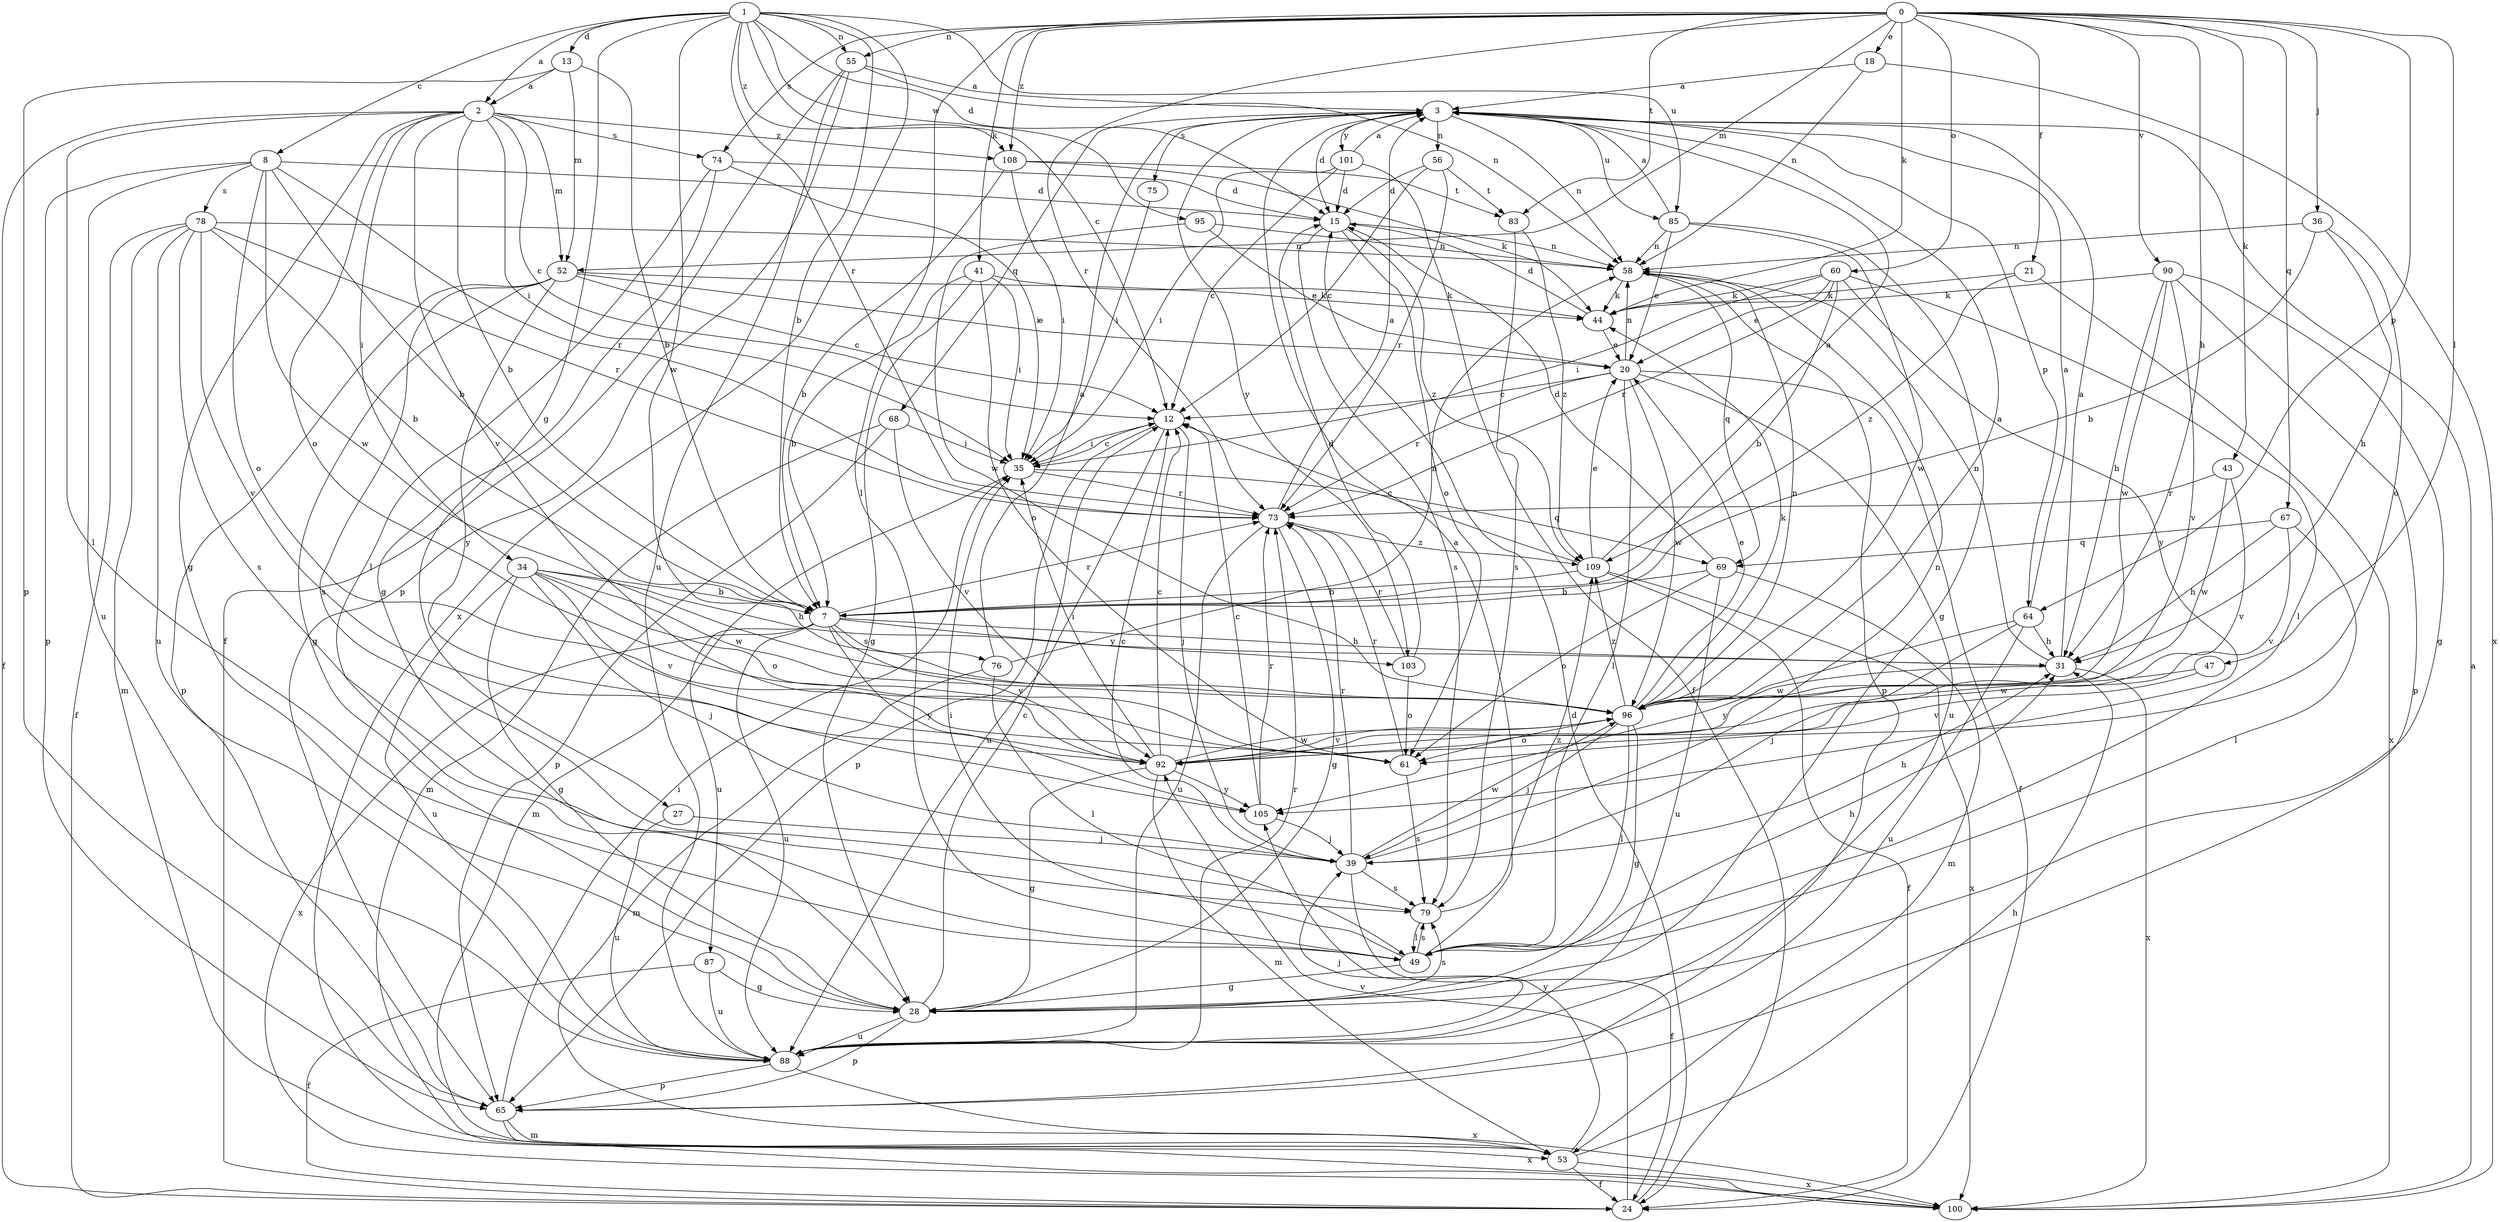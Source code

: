 strict digraph  {
0;
1;
2;
3;
7;
8;
12;
13;
15;
18;
20;
21;
24;
27;
28;
31;
34;
35;
36;
39;
41;
43;
44;
47;
49;
52;
53;
55;
56;
58;
60;
61;
64;
65;
67;
68;
69;
73;
74;
75;
76;
78;
79;
83;
85;
87;
88;
90;
92;
95;
96;
100;
101;
103;
105;
108;
109;
0 -> 18  [label=e];
0 -> 21  [label=f];
0 -> 31  [label=h];
0 -> 36  [label=j];
0 -> 41  [label=k];
0 -> 43  [label=k];
0 -> 44  [label=k];
0 -> 47  [label=l];
0 -> 49  [label=l];
0 -> 52  [label=m];
0 -> 55  [label=n];
0 -> 60  [label=o];
0 -> 64  [label=p];
0 -> 67  [label=q];
0 -> 73  [label=r];
0 -> 74  [label=s];
0 -> 83  [label=t];
0 -> 90  [label=v];
0 -> 108  [label=z];
1 -> 2  [label=a];
1 -> 7  [label=b];
1 -> 8  [label=c];
1 -> 12  [label=c];
1 -> 13  [label=d];
1 -> 15  [label=d];
1 -> 27  [label=g];
1 -> 55  [label=n];
1 -> 73  [label=r];
1 -> 85  [label=u];
1 -> 95  [label=w];
1 -> 96  [label=w];
1 -> 100  [label=x];
1 -> 108  [label=z];
2 -> 7  [label=b];
2 -> 12  [label=c];
2 -> 24  [label=f];
2 -> 28  [label=g];
2 -> 34  [label=i];
2 -> 35  [label=i];
2 -> 49  [label=l];
2 -> 52  [label=m];
2 -> 61  [label=o];
2 -> 74  [label=s];
2 -> 92  [label=v];
2 -> 108  [label=z];
3 -> 15  [label=d];
3 -> 56  [label=n];
3 -> 58  [label=n];
3 -> 64  [label=p];
3 -> 68  [label=q];
3 -> 75  [label=s];
3 -> 85  [label=u];
3 -> 101  [label=y];
3 -> 103  [label=y];
7 -> 31  [label=h];
7 -> 73  [label=r];
7 -> 76  [label=s];
7 -> 87  [label=u];
7 -> 88  [label=u];
7 -> 92  [label=v];
7 -> 100  [label=x];
7 -> 103  [label=y];
7 -> 105  [label=y];
8 -> 7  [label=b];
8 -> 15  [label=d];
8 -> 61  [label=o];
8 -> 65  [label=p];
8 -> 73  [label=r];
8 -> 78  [label=s];
8 -> 88  [label=u];
8 -> 96  [label=w];
12 -> 35  [label=i];
12 -> 39  [label=j];
12 -> 65  [label=p];
12 -> 88  [label=u];
13 -> 2  [label=a];
13 -> 7  [label=b];
13 -> 52  [label=m];
13 -> 65  [label=p];
15 -> 58  [label=n];
15 -> 61  [label=o];
15 -> 79  [label=s];
15 -> 109  [label=z];
18 -> 3  [label=a];
18 -> 58  [label=n];
18 -> 100  [label=x];
20 -> 12  [label=c];
20 -> 24  [label=f];
20 -> 49  [label=l];
20 -> 58  [label=n];
20 -> 73  [label=r];
20 -> 88  [label=u];
20 -> 96  [label=w];
21 -> 44  [label=k];
21 -> 100  [label=x];
21 -> 109  [label=z];
24 -> 15  [label=d];
24 -> 92  [label=v];
27 -> 39  [label=j];
27 -> 88  [label=u];
28 -> 12  [label=c];
28 -> 65  [label=p];
28 -> 79  [label=s];
28 -> 88  [label=u];
31 -> 3  [label=a];
31 -> 58  [label=n];
31 -> 96  [label=w];
31 -> 100  [label=x];
34 -> 7  [label=b];
34 -> 28  [label=g];
34 -> 31  [label=h];
34 -> 39  [label=j];
34 -> 61  [label=o];
34 -> 88  [label=u];
34 -> 92  [label=v];
34 -> 96  [label=w];
35 -> 12  [label=c];
35 -> 53  [label=m];
35 -> 69  [label=q];
35 -> 73  [label=r];
36 -> 7  [label=b];
36 -> 31  [label=h];
36 -> 58  [label=n];
36 -> 61  [label=o];
39 -> 12  [label=c];
39 -> 24  [label=f];
39 -> 31  [label=h];
39 -> 58  [label=n];
39 -> 73  [label=r];
39 -> 79  [label=s];
39 -> 96  [label=w];
41 -> 7  [label=b];
41 -> 28  [label=g];
41 -> 35  [label=i];
41 -> 44  [label=k];
41 -> 61  [label=o];
43 -> 73  [label=r];
43 -> 92  [label=v];
43 -> 96  [label=w];
44 -> 15  [label=d];
44 -> 20  [label=e];
47 -> 92  [label=v];
47 -> 96  [label=w];
49 -> 3  [label=a];
49 -> 28  [label=g];
49 -> 31  [label=h];
49 -> 35  [label=i];
49 -> 79  [label=s];
52 -> 12  [label=c];
52 -> 20  [label=e];
52 -> 28  [label=g];
52 -> 44  [label=k];
52 -> 65  [label=p];
52 -> 79  [label=s];
52 -> 105  [label=y];
53 -> 24  [label=f];
53 -> 31  [label=h];
53 -> 100  [label=x];
53 -> 105  [label=y];
55 -> 3  [label=a];
55 -> 24  [label=f];
55 -> 58  [label=n];
55 -> 65  [label=p];
55 -> 88  [label=u];
56 -> 12  [label=c];
56 -> 15  [label=d];
56 -> 73  [label=r];
56 -> 83  [label=t];
58 -> 44  [label=k];
58 -> 65  [label=p];
58 -> 69  [label=q];
60 -> 7  [label=b];
60 -> 20  [label=e];
60 -> 35  [label=i];
60 -> 44  [label=k];
60 -> 49  [label=l];
60 -> 73  [label=r];
60 -> 105  [label=y];
61 -> 73  [label=r];
61 -> 79  [label=s];
64 -> 3  [label=a];
64 -> 31  [label=h];
64 -> 39  [label=j];
64 -> 88  [label=u];
64 -> 105  [label=y];
65 -> 35  [label=i];
65 -> 53  [label=m];
65 -> 100  [label=x];
67 -> 31  [label=h];
67 -> 49  [label=l];
67 -> 69  [label=q];
67 -> 92  [label=v];
68 -> 35  [label=i];
68 -> 53  [label=m];
68 -> 65  [label=p];
68 -> 92  [label=v];
69 -> 7  [label=b];
69 -> 15  [label=d];
69 -> 53  [label=m];
69 -> 61  [label=o];
69 -> 88  [label=u];
73 -> 3  [label=a];
73 -> 28  [label=g];
73 -> 88  [label=u];
73 -> 109  [label=z];
74 -> 15  [label=d];
74 -> 28  [label=g];
74 -> 35  [label=i];
74 -> 49  [label=l];
75 -> 35  [label=i];
76 -> 3  [label=a];
76 -> 49  [label=l];
76 -> 53  [label=m];
76 -> 58  [label=n];
78 -> 7  [label=b];
78 -> 24  [label=f];
78 -> 53  [label=m];
78 -> 58  [label=n];
78 -> 73  [label=r];
78 -> 79  [label=s];
78 -> 88  [label=u];
78 -> 92  [label=v];
79 -> 49  [label=l];
79 -> 109  [label=z];
83 -> 79  [label=s];
83 -> 109  [label=z];
85 -> 3  [label=a];
85 -> 20  [label=e];
85 -> 28  [label=g];
85 -> 58  [label=n];
85 -> 96  [label=w];
87 -> 24  [label=f];
87 -> 28  [label=g];
87 -> 88  [label=u];
88 -> 39  [label=j];
88 -> 65  [label=p];
88 -> 73  [label=r];
88 -> 100  [label=x];
90 -> 28  [label=g];
90 -> 31  [label=h];
90 -> 44  [label=k];
90 -> 65  [label=p];
90 -> 92  [label=v];
90 -> 96  [label=w];
92 -> 12  [label=c];
92 -> 28  [label=g];
92 -> 35  [label=i];
92 -> 53  [label=m];
92 -> 96  [label=w];
92 -> 105  [label=y];
95 -> 20  [label=e];
95 -> 58  [label=n];
95 -> 96  [label=w];
96 -> 3  [label=a];
96 -> 20  [label=e];
96 -> 28  [label=g];
96 -> 39  [label=j];
96 -> 44  [label=k];
96 -> 49  [label=l];
96 -> 58  [label=n];
96 -> 61  [label=o];
96 -> 92  [label=v];
96 -> 109  [label=z];
100 -> 3  [label=a];
101 -> 3  [label=a];
101 -> 12  [label=c];
101 -> 15  [label=d];
101 -> 24  [label=f];
101 -> 35  [label=i];
103 -> 15  [label=d];
103 -> 61  [label=o];
103 -> 73  [label=r];
105 -> 12  [label=c];
105 -> 39  [label=j];
105 -> 73  [label=r];
108 -> 7  [label=b];
108 -> 35  [label=i];
108 -> 44  [label=k];
108 -> 83  [label=t];
109 -> 3  [label=a];
109 -> 7  [label=b];
109 -> 12  [label=c];
109 -> 20  [label=e];
109 -> 24  [label=f];
109 -> 100  [label=x];
}
